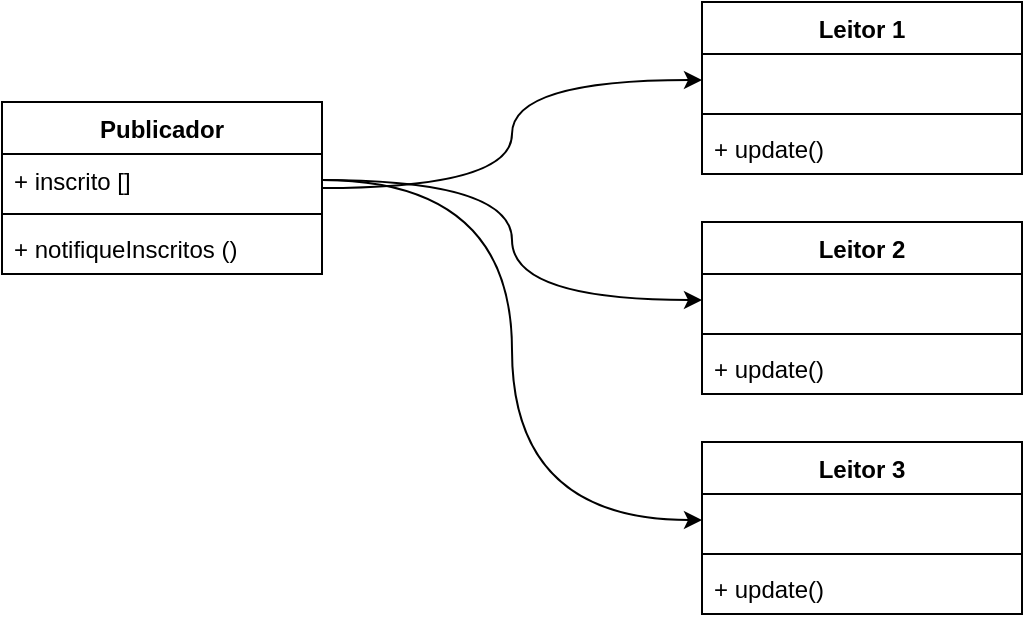 <mxfile version="23.1.7" type="github">
  <diagram name="Page-1" id="Y3-R3986lj90tiVTZg1Z">
    <mxGraphModel dx="1120" dy="500" grid="1" gridSize="10" guides="1" tooltips="1" connect="1" arrows="1" fold="1" page="1" pageScale="1" pageWidth="850" pageHeight="1100" math="0" shadow="0">
      <root>
        <mxCell id="0" />
        <mxCell id="1" parent="0" />
        <mxCell id="8uWpjX7kZ2ZDJDe1HQSN-19" style="edgeStyle=orthogonalEdgeStyle;rounded=0;orthogonalLoop=1;jettySize=auto;html=1;curved=1;" edge="1" parent="1" source="8uWpjX7kZ2ZDJDe1HQSN-1" target="8uWpjX7kZ2ZDJDe1HQSN-6">
          <mxGeometry relative="1" as="geometry" />
        </mxCell>
        <mxCell id="8uWpjX7kZ2ZDJDe1HQSN-1" value="Publicador" style="swimlane;fontStyle=1;align=center;verticalAlign=top;childLayout=stackLayout;horizontal=1;startSize=26;horizontalStack=0;resizeParent=1;resizeParentMax=0;resizeLast=0;collapsible=1;marginBottom=0;whiteSpace=wrap;html=1;" vertex="1" parent="1">
          <mxGeometry x="120" y="120" width="160" height="86" as="geometry" />
        </mxCell>
        <mxCell id="8uWpjX7kZ2ZDJDe1HQSN-2" value="+ inscrito []" style="text;strokeColor=none;fillColor=none;align=left;verticalAlign=top;spacingLeft=4;spacingRight=4;overflow=hidden;rotatable=0;points=[[0,0.5],[1,0.5]];portConstraint=eastwest;whiteSpace=wrap;html=1;" vertex="1" parent="8uWpjX7kZ2ZDJDe1HQSN-1">
          <mxGeometry y="26" width="160" height="26" as="geometry" />
        </mxCell>
        <mxCell id="8uWpjX7kZ2ZDJDe1HQSN-3" value="" style="line;strokeWidth=1;fillColor=none;align=left;verticalAlign=middle;spacingTop=-1;spacingLeft=3;spacingRight=3;rotatable=0;labelPosition=right;points=[];portConstraint=eastwest;strokeColor=inherit;" vertex="1" parent="8uWpjX7kZ2ZDJDe1HQSN-1">
          <mxGeometry y="52" width="160" height="8" as="geometry" />
        </mxCell>
        <mxCell id="8uWpjX7kZ2ZDJDe1HQSN-4" value="+ notifiqueInscritos ()" style="text;strokeColor=none;fillColor=none;align=left;verticalAlign=top;spacingLeft=4;spacingRight=4;overflow=hidden;rotatable=0;points=[[0,0.5],[1,0.5]];portConstraint=eastwest;whiteSpace=wrap;html=1;" vertex="1" parent="8uWpjX7kZ2ZDJDe1HQSN-1">
          <mxGeometry y="60" width="160" height="26" as="geometry" />
        </mxCell>
        <mxCell id="8uWpjX7kZ2ZDJDe1HQSN-5" value="Leitor 1" style="swimlane;fontStyle=1;align=center;verticalAlign=top;childLayout=stackLayout;horizontal=1;startSize=26;horizontalStack=0;resizeParent=1;resizeParentMax=0;resizeLast=0;collapsible=1;marginBottom=0;whiteSpace=wrap;html=1;" vertex="1" parent="1">
          <mxGeometry x="470" y="70" width="160" height="86" as="geometry" />
        </mxCell>
        <mxCell id="8uWpjX7kZ2ZDJDe1HQSN-6" value="&amp;nbsp;&amp;nbsp;" style="text;strokeColor=none;fillColor=none;align=left;verticalAlign=top;spacingLeft=4;spacingRight=4;overflow=hidden;rotatable=0;points=[[0,0.5],[1,0.5]];portConstraint=eastwest;whiteSpace=wrap;html=1;" vertex="1" parent="8uWpjX7kZ2ZDJDe1HQSN-5">
          <mxGeometry y="26" width="160" height="26" as="geometry" />
        </mxCell>
        <mxCell id="8uWpjX7kZ2ZDJDe1HQSN-7" value="" style="line;strokeWidth=1;fillColor=none;align=left;verticalAlign=middle;spacingTop=-1;spacingLeft=3;spacingRight=3;rotatable=0;labelPosition=right;points=[];portConstraint=eastwest;strokeColor=inherit;" vertex="1" parent="8uWpjX7kZ2ZDJDe1HQSN-5">
          <mxGeometry y="52" width="160" height="8" as="geometry" />
        </mxCell>
        <mxCell id="8uWpjX7kZ2ZDJDe1HQSN-8" value="+ update()" style="text;strokeColor=none;fillColor=none;align=left;verticalAlign=top;spacingLeft=4;spacingRight=4;overflow=hidden;rotatable=0;points=[[0,0.5],[1,0.5]];portConstraint=eastwest;whiteSpace=wrap;html=1;" vertex="1" parent="8uWpjX7kZ2ZDJDe1HQSN-5">
          <mxGeometry y="60" width="160" height="26" as="geometry" />
        </mxCell>
        <mxCell id="8uWpjX7kZ2ZDJDe1HQSN-9" value="Leitor 2" style="swimlane;fontStyle=1;align=center;verticalAlign=top;childLayout=stackLayout;horizontal=1;startSize=26;horizontalStack=0;resizeParent=1;resizeParentMax=0;resizeLast=0;collapsible=1;marginBottom=0;whiteSpace=wrap;html=1;" vertex="1" parent="1">
          <mxGeometry x="470" y="180" width="160" height="86" as="geometry" />
        </mxCell>
        <mxCell id="8uWpjX7kZ2ZDJDe1HQSN-10" value="&amp;nbsp;" style="text;strokeColor=none;fillColor=none;align=left;verticalAlign=top;spacingLeft=4;spacingRight=4;overflow=hidden;rotatable=0;points=[[0,0.5],[1,0.5]];portConstraint=eastwest;whiteSpace=wrap;html=1;" vertex="1" parent="8uWpjX7kZ2ZDJDe1HQSN-9">
          <mxGeometry y="26" width="160" height="26" as="geometry" />
        </mxCell>
        <mxCell id="8uWpjX7kZ2ZDJDe1HQSN-11" value="" style="line;strokeWidth=1;fillColor=none;align=left;verticalAlign=middle;spacingTop=-1;spacingLeft=3;spacingRight=3;rotatable=0;labelPosition=right;points=[];portConstraint=eastwest;strokeColor=inherit;" vertex="1" parent="8uWpjX7kZ2ZDJDe1HQSN-9">
          <mxGeometry y="52" width="160" height="8" as="geometry" />
        </mxCell>
        <mxCell id="8uWpjX7kZ2ZDJDe1HQSN-12" value="+ update()" style="text;strokeColor=none;fillColor=none;align=left;verticalAlign=top;spacingLeft=4;spacingRight=4;overflow=hidden;rotatable=0;points=[[0,0.5],[1,0.5]];portConstraint=eastwest;whiteSpace=wrap;html=1;" vertex="1" parent="8uWpjX7kZ2ZDJDe1HQSN-9">
          <mxGeometry y="60" width="160" height="26" as="geometry" />
        </mxCell>
        <mxCell id="8uWpjX7kZ2ZDJDe1HQSN-13" value="Leitor 3" style="swimlane;fontStyle=1;align=center;verticalAlign=top;childLayout=stackLayout;horizontal=1;startSize=26;horizontalStack=0;resizeParent=1;resizeParentMax=0;resizeLast=0;collapsible=1;marginBottom=0;whiteSpace=wrap;html=1;" vertex="1" parent="1">
          <mxGeometry x="470" y="290" width="160" height="86" as="geometry" />
        </mxCell>
        <mxCell id="8uWpjX7kZ2ZDJDe1HQSN-14" value="&amp;nbsp;" style="text;strokeColor=none;fillColor=none;align=left;verticalAlign=top;spacingLeft=4;spacingRight=4;overflow=hidden;rotatable=0;points=[[0,0.5],[1,0.5]];portConstraint=eastwest;whiteSpace=wrap;html=1;" vertex="1" parent="8uWpjX7kZ2ZDJDe1HQSN-13">
          <mxGeometry y="26" width="160" height="26" as="geometry" />
        </mxCell>
        <mxCell id="8uWpjX7kZ2ZDJDe1HQSN-15" value="" style="line;strokeWidth=1;fillColor=none;align=left;verticalAlign=middle;spacingTop=-1;spacingLeft=3;spacingRight=3;rotatable=0;labelPosition=right;points=[];portConstraint=eastwest;strokeColor=inherit;" vertex="1" parent="8uWpjX7kZ2ZDJDe1HQSN-13">
          <mxGeometry y="52" width="160" height="8" as="geometry" />
        </mxCell>
        <mxCell id="8uWpjX7kZ2ZDJDe1HQSN-16" value="+ update()" style="text;strokeColor=none;fillColor=none;align=left;verticalAlign=top;spacingLeft=4;spacingRight=4;overflow=hidden;rotatable=0;points=[[0,0.5],[1,0.5]];portConstraint=eastwest;whiteSpace=wrap;html=1;" vertex="1" parent="8uWpjX7kZ2ZDJDe1HQSN-13">
          <mxGeometry y="60" width="160" height="26" as="geometry" />
        </mxCell>
        <mxCell id="8uWpjX7kZ2ZDJDe1HQSN-17" style="edgeStyle=orthogonalEdgeStyle;rounded=0;orthogonalLoop=1;jettySize=auto;html=1;entryX=0;entryY=0.5;entryDx=0;entryDy=0;curved=1;" edge="1" parent="1" source="8uWpjX7kZ2ZDJDe1HQSN-2" target="8uWpjX7kZ2ZDJDe1HQSN-14">
          <mxGeometry relative="1" as="geometry" />
        </mxCell>
        <mxCell id="8uWpjX7kZ2ZDJDe1HQSN-18" style="edgeStyle=orthogonalEdgeStyle;rounded=0;orthogonalLoop=1;jettySize=auto;html=1;entryX=0;entryY=0.5;entryDx=0;entryDy=0;curved=1;" edge="1" parent="1" source="8uWpjX7kZ2ZDJDe1HQSN-2" target="8uWpjX7kZ2ZDJDe1HQSN-10">
          <mxGeometry relative="1" as="geometry" />
        </mxCell>
      </root>
    </mxGraphModel>
  </diagram>
</mxfile>
